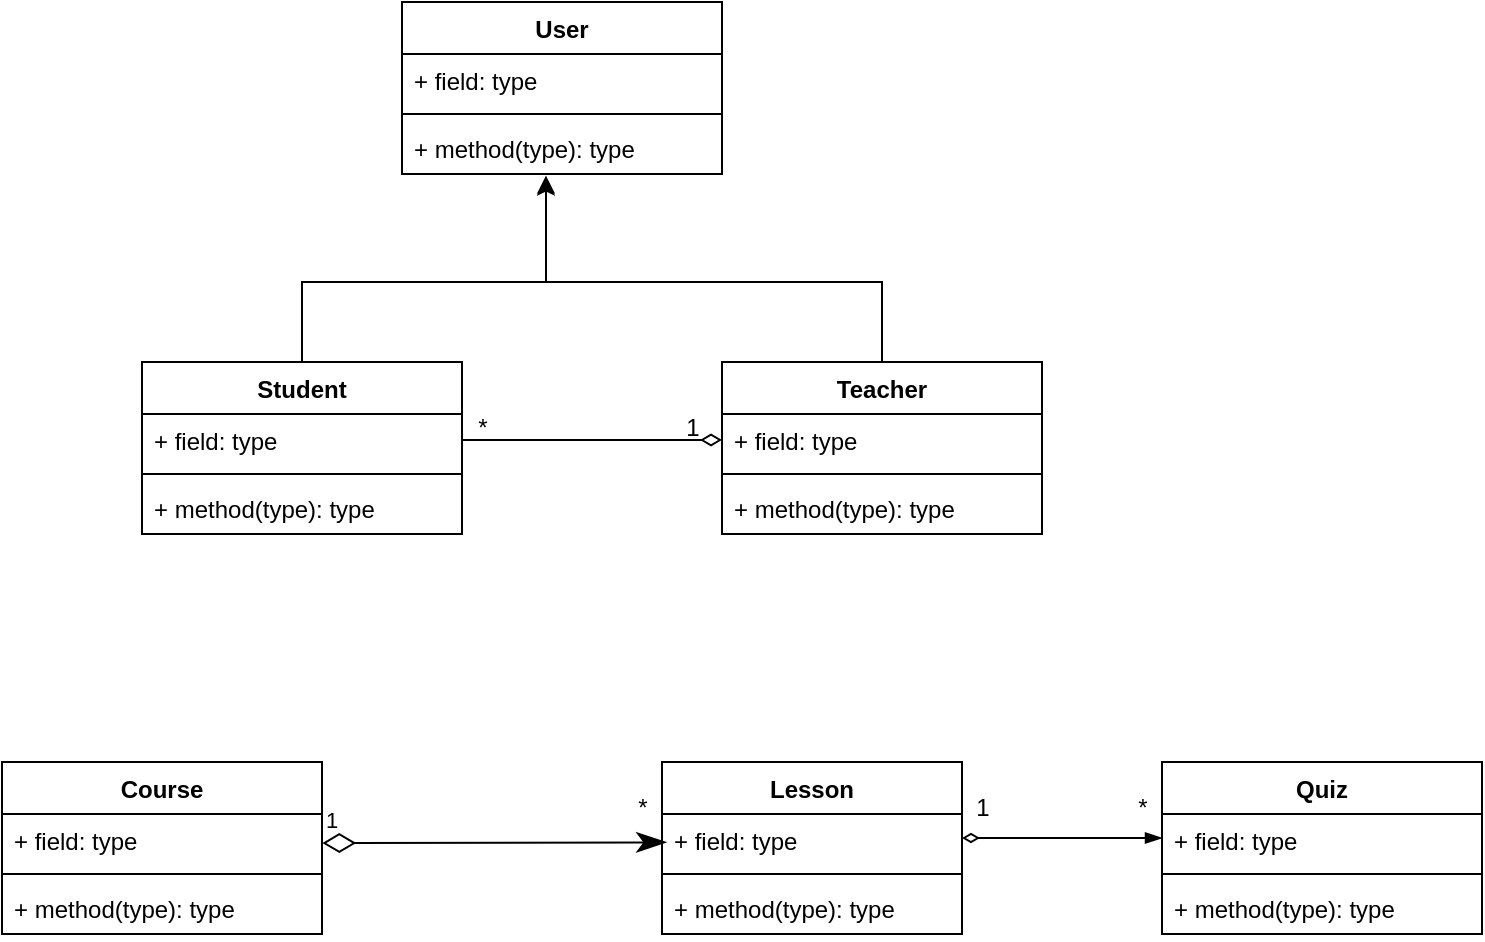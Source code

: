 <mxfile>
    <diagram id="eziPyb5kIm5PsPToQ5xa" name="Page-1">
        <mxGraphModel dx="478" dy="695" grid="1" gridSize="10" guides="1" tooltips="1" connect="1" arrows="1" fold="1" page="1" pageScale="1" pageWidth="850" pageHeight="1100" math="0" shadow="0">
            <root>
                <mxCell id="0"/>
                <mxCell id="1" parent="0"/>
                <mxCell id="2" value="Student" style="swimlane;fontStyle=1;align=center;verticalAlign=top;childLayout=stackLayout;horizontal=1;startSize=26;horizontalStack=0;resizeParent=1;resizeParentMax=0;resizeLast=0;collapsible=1;marginBottom=0;whiteSpace=wrap;html=1;" vertex="1" parent="1">
                    <mxGeometry x="160" y="200" width="160" height="86" as="geometry"/>
                </mxCell>
                <mxCell id="3" value="+ field: type" style="text;strokeColor=none;fillColor=none;align=left;verticalAlign=top;spacingLeft=4;spacingRight=4;overflow=hidden;rotatable=0;points=[[0,0.5],[1,0.5]];portConstraint=eastwest;whiteSpace=wrap;html=1;" vertex="1" parent="2">
                    <mxGeometry y="26" width="160" height="26" as="geometry"/>
                </mxCell>
                <mxCell id="4" value="" style="line;strokeWidth=1;fillColor=none;align=left;verticalAlign=middle;spacingTop=-1;spacingLeft=3;spacingRight=3;rotatable=0;labelPosition=right;points=[];portConstraint=eastwest;strokeColor=inherit;" vertex="1" parent="2">
                    <mxGeometry y="52" width="160" height="8" as="geometry"/>
                </mxCell>
                <mxCell id="5" value="+ method(type): type" style="text;strokeColor=none;fillColor=none;align=left;verticalAlign=top;spacingLeft=4;spacingRight=4;overflow=hidden;rotatable=0;points=[[0,0.5],[1,0.5]];portConstraint=eastwest;whiteSpace=wrap;html=1;" vertex="1" parent="2">
                    <mxGeometry y="60" width="160" height="26" as="geometry"/>
                </mxCell>
                <mxCell id="6" value="Teacher" style="swimlane;fontStyle=1;align=center;verticalAlign=top;childLayout=stackLayout;horizontal=1;startSize=26;horizontalStack=0;resizeParent=1;resizeParentMax=0;resizeLast=0;collapsible=1;marginBottom=0;whiteSpace=wrap;html=1;" vertex="1" parent="1">
                    <mxGeometry x="450" y="200" width="160" height="86" as="geometry"/>
                </mxCell>
                <mxCell id="7" value="+ field: type" style="text;strokeColor=none;fillColor=none;align=left;verticalAlign=top;spacingLeft=4;spacingRight=4;overflow=hidden;rotatable=0;points=[[0,0.5],[1,0.5]];portConstraint=eastwest;whiteSpace=wrap;html=1;" vertex="1" parent="6">
                    <mxGeometry y="26" width="160" height="26" as="geometry"/>
                </mxCell>
                <mxCell id="8" value="" style="line;strokeWidth=1;fillColor=none;align=left;verticalAlign=middle;spacingTop=-1;spacingLeft=3;spacingRight=3;rotatable=0;labelPosition=right;points=[];portConstraint=eastwest;strokeColor=inherit;" vertex="1" parent="6">
                    <mxGeometry y="52" width="160" height="8" as="geometry"/>
                </mxCell>
                <mxCell id="9" value="+ method(type): type" style="text;strokeColor=none;fillColor=none;align=left;verticalAlign=top;spacingLeft=4;spacingRight=4;overflow=hidden;rotatable=0;points=[[0,0.5],[1,0.5]];portConstraint=eastwest;whiteSpace=wrap;html=1;" vertex="1" parent="6">
                    <mxGeometry y="60" width="160" height="26" as="geometry"/>
                </mxCell>
                <mxCell id="10" value="Course" style="swimlane;fontStyle=1;align=center;verticalAlign=top;childLayout=stackLayout;horizontal=1;startSize=26;horizontalStack=0;resizeParent=1;resizeParentMax=0;resizeLast=0;collapsible=1;marginBottom=0;whiteSpace=wrap;html=1;" vertex="1" parent="1">
                    <mxGeometry x="90" y="400" width="160" height="86" as="geometry"/>
                </mxCell>
                <mxCell id="11" value="+ field: type" style="text;strokeColor=none;fillColor=none;align=left;verticalAlign=top;spacingLeft=4;spacingRight=4;overflow=hidden;rotatable=0;points=[[0,0.5],[1,0.5]];portConstraint=eastwest;whiteSpace=wrap;html=1;" vertex="1" parent="10">
                    <mxGeometry y="26" width="160" height="26" as="geometry"/>
                </mxCell>
                <mxCell id="12" value="" style="line;strokeWidth=1;fillColor=none;align=left;verticalAlign=middle;spacingTop=-1;spacingLeft=3;spacingRight=3;rotatable=0;labelPosition=right;points=[];portConstraint=eastwest;strokeColor=inherit;" vertex="1" parent="10">
                    <mxGeometry y="52" width="160" height="8" as="geometry"/>
                </mxCell>
                <mxCell id="13" value="+ method(type): type" style="text;strokeColor=none;fillColor=none;align=left;verticalAlign=top;spacingLeft=4;spacingRight=4;overflow=hidden;rotatable=0;points=[[0,0.5],[1,0.5]];portConstraint=eastwest;whiteSpace=wrap;html=1;" vertex="1" parent="10">
                    <mxGeometry y="60" width="160" height="26" as="geometry"/>
                </mxCell>
                <mxCell id="14" value="Lesson" style="swimlane;fontStyle=1;align=center;verticalAlign=top;childLayout=stackLayout;horizontal=1;startSize=26;horizontalStack=0;resizeParent=1;resizeParentMax=0;resizeLast=0;collapsible=1;marginBottom=0;whiteSpace=wrap;html=1;" vertex="1" parent="1">
                    <mxGeometry x="420" y="400" width="150" height="86" as="geometry"/>
                </mxCell>
                <mxCell id="15" value="+ field: type" style="text;strokeColor=none;fillColor=none;align=left;verticalAlign=top;spacingLeft=4;spacingRight=4;overflow=hidden;rotatable=0;points=[[0,0.5],[1,0.5]];portConstraint=eastwest;whiteSpace=wrap;html=1;" vertex="1" parent="14">
                    <mxGeometry y="26" width="150" height="26" as="geometry"/>
                </mxCell>
                <mxCell id="16" value="" style="line;strokeWidth=1;fillColor=none;align=left;verticalAlign=middle;spacingTop=-1;spacingLeft=3;spacingRight=3;rotatable=0;labelPosition=right;points=[];portConstraint=eastwest;strokeColor=inherit;" vertex="1" parent="14">
                    <mxGeometry y="52" width="150" height="8" as="geometry"/>
                </mxCell>
                <mxCell id="17" value="+ method(type): type" style="text;strokeColor=none;fillColor=none;align=left;verticalAlign=top;spacingLeft=4;spacingRight=4;overflow=hidden;rotatable=0;points=[[0,0.5],[1,0.5]];portConstraint=eastwest;whiteSpace=wrap;html=1;" vertex="1" parent="14">
                    <mxGeometry y="60" width="150" height="26" as="geometry"/>
                </mxCell>
                <mxCell id="19" value="User" style="swimlane;fontStyle=1;align=center;verticalAlign=top;childLayout=stackLayout;horizontal=1;startSize=26;horizontalStack=0;resizeParent=1;resizeParentMax=0;resizeLast=0;collapsible=1;marginBottom=0;whiteSpace=wrap;html=1;" vertex="1" parent="1">
                    <mxGeometry x="290" y="20" width="160" height="86" as="geometry"/>
                </mxCell>
                <mxCell id="20" value="+ field: type" style="text;strokeColor=none;fillColor=none;align=left;verticalAlign=top;spacingLeft=4;spacingRight=4;overflow=hidden;rotatable=0;points=[[0,0.5],[1,0.5]];portConstraint=eastwest;whiteSpace=wrap;html=1;" vertex="1" parent="19">
                    <mxGeometry y="26" width="160" height="26" as="geometry"/>
                </mxCell>
                <mxCell id="21" value="" style="line;strokeWidth=1;fillColor=none;align=left;verticalAlign=middle;spacingTop=-1;spacingLeft=3;spacingRight=3;rotatable=0;labelPosition=right;points=[];portConstraint=eastwest;strokeColor=inherit;" vertex="1" parent="19">
                    <mxGeometry y="52" width="160" height="8" as="geometry"/>
                </mxCell>
                <mxCell id="22" value="+ method(type): type" style="text;strokeColor=none;fillColor=none;align=left;verticalAlign=top;spacingLeft=4;spacingRight=4;overflow=hidden;rotatable=0;points=[[0,0.5],[1,0.5]];portConstraint=eastwest;whiteSpace=wrap;html=1;" vertex="1" parent="19">
                    <mxGeometry y="60" width="160" height="26" as="geometry"/>
                </mxCell>
                <mxCell id="23" value="Quiz" style="swimlane;fontStyle=1;align=center;verticalAlign=top;childLayout=stackLayout;horizontal=1;startSize=26;horizontalStack=0;resizeParent=1;resizeParentMax=0;resizeLast=0;collapsible=1;marginBottom=0;whiteSpace=wrap;html=1;" vertex="1" parent="1">
                    <mxGeometry x="670" y="400" width="160" height="86" as="geometry"/>
                </mxCell>
                <mxCell id="24" value="+ field: type" style="text;strokeColor=none;fillColor=none;align=left;verticalAlign=top;spacingLeft=4;spacingRight=4;overflow=hidden;rotatable=0;points=[[0,0.5],[1,0.5]];portConstraint=eastwest;whiteSpace=wrap;html=1;" vertex="1" parent="23">
                    <mxGeometry y="26" width="160" height="26" as="geometry"/>
                </mxCell>
                <mxCell id="25" value="" style="line;strokeWidth=1;fillColor=none;align=left;verticalAlign=middle;spacingTop=-1;spacingLeft=3;spacingRight=3;rotatable=0;labelPosition=right;points=[];portConstraint=eastwest;strokeColor=inherit;" vertex="1" parent="23">
                    <mxGeometry y="52" width="160" height="8" as="geometry"/>
                </mxCell>
                <mxCell id="26" value="+ method(type): type" style="text;strokeColor=none;fillColor=none;align=left;verticalAlign=top;spacingLeft=4;spacingRight=4;overflow=hidden;rotatable=0;points=[[0,0.5],[1,0.5]];portConstraint=eastwest;whiteSpace=wrap;html=1;" vertex="1" parent="23">
                    <mxGeometry y="60" width="160" height="26" as="geometry"/>
                </mxCell>
                <mxCell id="28" style="edgeStyle=orthogonalEdgeStyle;html=1;entryX=0.45;entryY=1.068;entryDx=0;entryDy=0;entryPerimeter=0;rounded=0;curved=0;" edge="1" parent="1" source="2" target="22">
                    <mxGeometry relative="1" as="geometry">
                        <Array as="points">
                            <mxPoint x="240" y="160"/>
                            <mxPoint x="362" y="160"/>
                        </Array>
                    </mxGeometry>
                </mxCell>
                <mxCell id="30" style="edgeStyle=orthogonalEdgeStyle;html=1;entryX=0.45;entryY=1.031;entryDx=0;entryDy=0;entryPerimeter=0;rounded=0;curved=0;" edge="1" parent="1" source="6" target="22">
                    <mxGeometry relative="1" as="geometry">
                        <Array as="points">
                            <mxPoint x="530" y="160"/>
                            <mxPoint x="362" y="160"/>
                        </Array>
                    </mxGeometry>
                </mxCell>
                <mxCell id="32" value="" style="endArrow=none;startArrow=diamondThin;endFill=0;startFill=0;html=1;verticalAlign=bottom;labelBackgroundColor=none;strokeWidth=1;startSize=8;endSize=8;entryX=1;entryY=0.5;entryDx=0;entryDy=0;exitX=0;exitY=0.5;exitDx=0;exitDy=0;" edge="1" parent="1" source="7" target="3">
                    <mxGeometry width="160" relative="1" as="geometry">
                        <mxPoint x="350" y="180" as="sourcePoint"/>
                        <mxPoint x="480" y="180" as="targetPoint"/>
                    </mxGeometry>
                </mxCell>
                <mxCell id="33" value="*" style="text;html=1;align=center;verticalAlign=middle;resizable=0;points=[];autosize=1;strokeColor=none;fillColor=none;" vertex="1" parent="1">
                    <mxGeometry x="315" y="218" width="30" height="30" as="geometry"/>
                </mxCell>
                <mxCell id="34" value="1" style="text;html=1;align=center;verticalAlign=middle;resizable=0;points=[];autosize=1;strokeColor=none;fillColor=none;" vertex="1" parent="1">
                    <mxGeometry x="420" y="218" width="30" height="30" as="geometry"/>
                </mxCell>
                <mxCell id="36" value="1" style="endArrow=classicThin;html=1;endSize=12;startArrow=diamondThin;startSize=14;startFill=0;align=left;verticalAlign=bottom;entryX=0.907;entryY=1.073;entryDx=0;entryDy=0;entryPerimeter=0;exitX=1.001;exitY=0.56;exitDx=0;exitDy=0;exitPerimeter=0;endFill=1;" edge="1" parent="1" source="11" target="38">
                    <mxGeometry x="-1" y="3" relative="1" as="geometry">
                        <mxPoint x="260" y="450" as="sourcePoint"/>
                        <mxPoint x="350" y="370" as="targetPoint"/>
                        <Array as="points"/>
                    </mxGeometry>
                </mxCell>
                <mxCell id="38" value="*" style="text;html=1;align=center;verticalAlign=middle;resizable=0;points=[];autosize=1;strokeColor=none;fillColor=none;" vertex="1" parent="1">
                    <mxGeometry x="395" y="408" width="30" height="30" as="geometry"/>
                </mxCell>
                <mxCell id="43" value="" style="endArrow=blockThin;startArrow=diamondThin;endFill=1;startFill=0;html=1;verticalAlign=bottom;labelBackgroundColor=none;strokeWidth=1;fontStyle=1" edge="1" parent="1">
                    <mxGeometry width="160" relative="1" as="geometry">
                        <mxPoint x="570" y="438" as="sourcePoint"/>
                        <mxPoint x="670" y="438" as="targetPoint"/>
                        <Array as="points">
                            <mxPoint x="610" y="438"/>
                        </Array>
                    </mxGeometry>
                </mxCell>
                <mxCell id="44" value="1" style="text;html=1;align=center;verticalAlign=middle;resizable=0;points=[];autosize=1;strokeColor=none;fillColor=none;" vertex="1" parent="1">
                    <mxGeometry x="565" y="408" width="30" height="30" as="geometry"/>
                </mxCell>
                <mxCell id="45" value="*" style="text;html=1;align=center;verticalAlign=middle;resizable=0;points=[];autosize=1;strokeColor=none;fillColor=none;" vertex="1" parent="1">
                    <mxGeometry x="645" y="408" width="30" height="30" as="geometry"/>
                </mxCell>
            </root>
        </mxGraphModel>
    </diagram>
</mxfile>